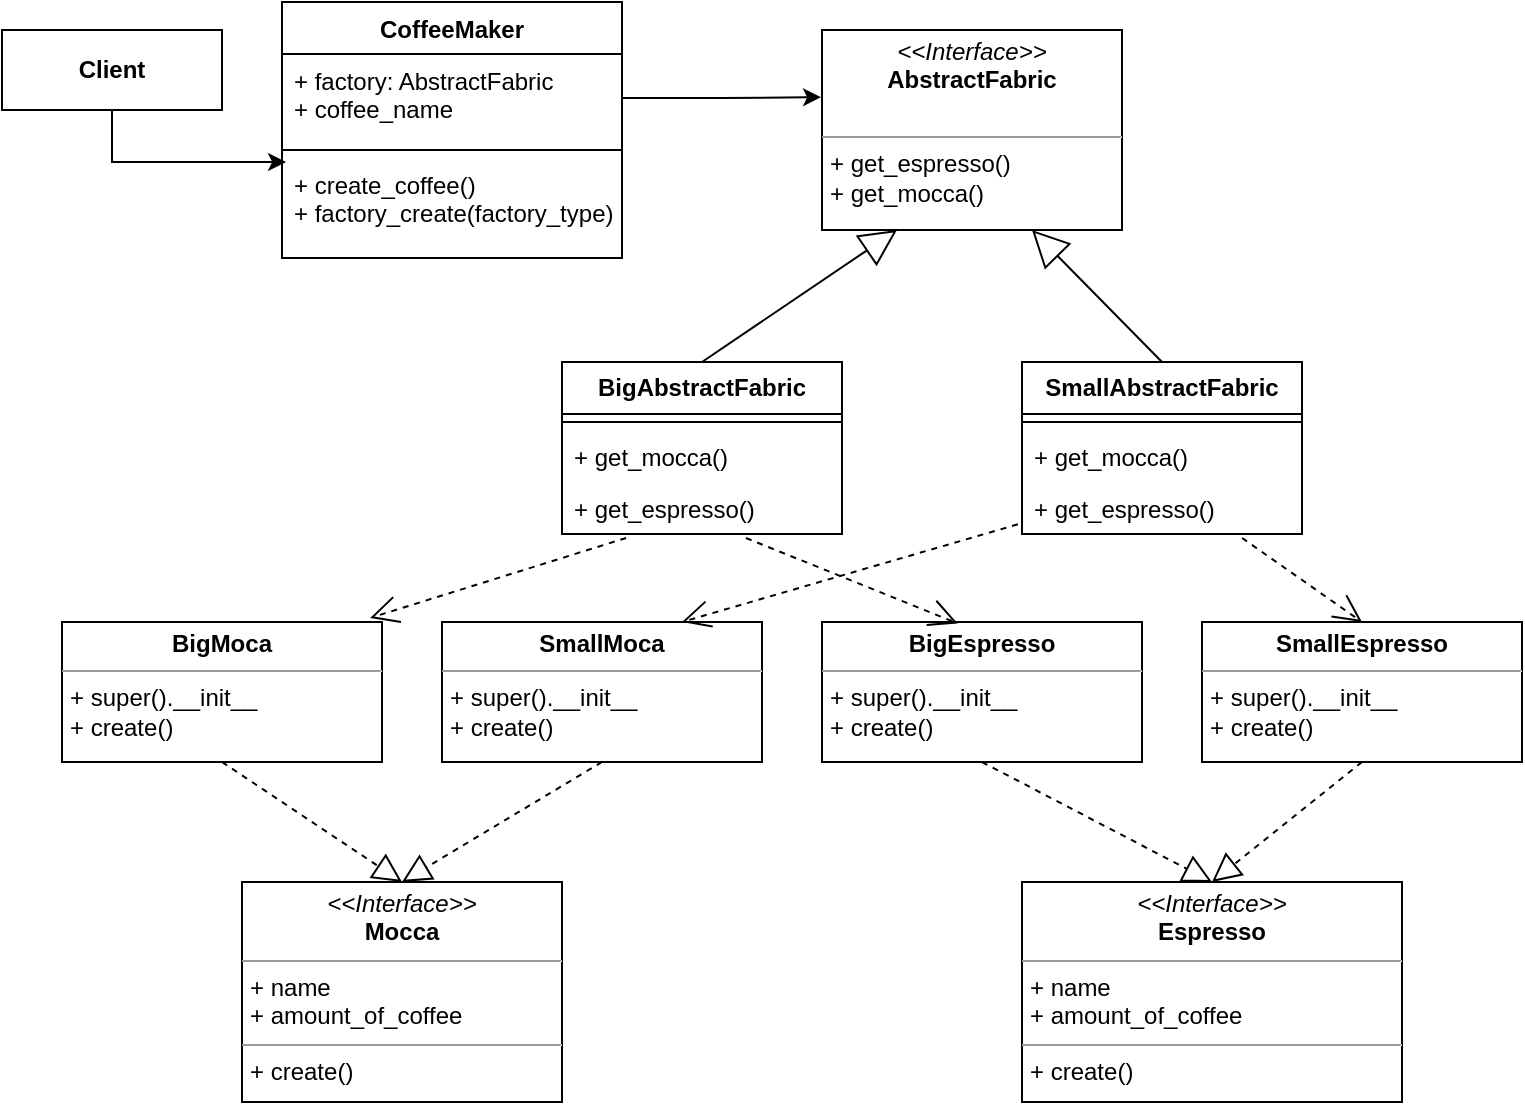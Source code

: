 <mxfile version="21.7.2" type="device">
  <diagram id="C5RBs43oDa-KdzZeNtuy" name="Page-1">
    <mxGraphModel dx="1195" dy="658" grid="1" gridSize="10" guides="1" tooltips="1" connect="1" arrows="1" fold="1" page="1" pageScale="1" pageWidth="827" pageHeight="1169" math="0" shadow="0">
      <root>
        <mxCell id="WIyWlLk6GJQsqaUBKTNV-0" />
        <mxCell id="WIyWlLk6GJQsqaUBKTNV-1" parent="WIyWlLk6GJQsqaUBKTNV-0" />
        <mxCell id="o37lIv0n56Q32Ouu8Zhp-0" value="&lt;p style=&quot;margin:0px;margin-top:4px;text-align:center;&quot;&gt;&lt;i&gt;&amp;lt;&amp;lt;Interface&amp;gt;&amp;gt;&lt;/i&gt;&lt;br&gt;&lt;b&gt;AbstractFabric&lt;/b&gt;&lt;/p&gt;&lt;p style=&quot;margin:0px;margin-left:4px;&quot;&gt;&lt;br&gt;&lt;/p&gt;&lt;hr size=&quot;1&quot;&gt;&lt;p style=&quot;margin:0px;margin-left:4px;&quot;&gt;+ get_espresso()&lt;br&gt;+ get_mocca()&lt;/p&gt;" style="verticalAlign=top;align=left;overflow=fill;fontSize=12;fontFamily=Helvetica;html=1;whiteSpace=wrap;" parent="WIyWlLk6GJQsqaUBKTNV-1" vertex="1">
          <mxGeometry x="430" y="94" width="150" height="100" as="geometry" />
        </mxCell>
        <mxCell id="o37lIv0n56Q32Ouu8Zhp-20" value="" style="edgeStyle=orthogonalEdgeStyle;rounded=0;orthogonalLoop=1;jettySize=auto;html=1;entryX=0.012;entryY=0.04;entryDx=0;entryDy=0;entryPerimeter=0;" parent="WIyWlLk6GJQsqaUBKTNV-1" source="o37lIv0n56Q32Ouu8Zhp-1" target="o37lIv0n56Q32Ouu8Zhp-18" edge="1">
          <mxGeometry relative="1" as="geometry" />
        </mxCell>
        <mxCell id="o37lIv0n56Q32Ouu8Zhp-1" value="&lt;b&gt;Client&lt;/b&gt;" style="html=1;whiteSpace=wrap;" parent="WIyWlLk6GJQsqaUBKTNV-1" vertex="1">
          <mxGeometry x="20" y="94" width="110" height="40" as="geometry" />
        </mxCell>
        <mxCell id="o37lIv0n56Q32Ouu8Zhp-2" value="&lt;b&gt;BigAbstractFabric&lt;/b&gt;" style="swimlane;fontStyle=0;childLayout=stackLayout;horizontal=1;startSize=26;fillColor=none;horizontalStack=0;resizeParent=1;resizeParentMax=0;resizeLast=0;collapsible=1;marginBottom=0;whiteSpace=wrap;html=1;" parent="WIyWlLk6GJQsqaUBKTNV-1" vertex="1">
          <mxGeometry x="300" y="260" width="140" height="86" as="geometry" />
        </mxCell>
        <mxCell id="o37lIv0n56Q32Ouu8Zhp-38" value="" style="line;strokeWidth=1;fillColor=none;align=left;verticalAlign=middle;spacingTop=-1;spacingLeft=3;spacingRight=3;rotatable=0;labelPosition=right;points=[];portConstraint=eastwest;strokeColor=inherit;" parent="o37lIv0n56Q32Ouu8Zhp-2" vertex="1">
          <mxGeometry y="26" width="140" height="8" as="geometry" />
        </mxCell>
        <mxCell id="o37lIv0n56Q32Ouu8Zhp-4" value="+ get_mocca()" style="text;strokeColor=none;fillColor=none;align=left;verticalAlign=top;spacingLeft=4;spacingRight=4;overflow=hidden;rotatable=0;points=[[0,0.5],[1,0.5]];portConstraint=eastwest;whiteSpace=wrap;html=1;" parent="o37lIv0n56Q32Ouu8Zhp-2" vertex="1">
          <mxGeometry y="34" width="140" height="26" as="geometry" />
        </mxCell>
        <mxCell id="o37lIv0n56Q32Ouu8Zhp-5" value="+ get_espresso()" style="text;strokeColor=none;fillColor=none;align=left;verticalAlign=top;spacingLeft=4;spacingRight=4;overflow=hidden;rotatable=0;points=[[0,0.5],[1,0.5]];portConstraint=eastwest;whiteSpace=wrap;html=1;" parent="o37lIv0n56Q32Ouu8Zhp-2" vertex="1">
          <mxGeometry y="60" width="140" height="26" as="geometry" />
        </mxCell>
        <mxCell id="o37lIv0n56Q32Ouu8Zhp-6" value="&lt;b&gt;SmallAbstractFabric&lt;/b&gt;" style="swimlane;fontStyle=0;childLayout=stackLayout;horizontal=1;startSize=26;fillColor=none;horizontalStack=0;resizeParent=1;resizeParentMax=0;resizeLast=0;collapsible=1;marginBottom=0;whiteSpace=wrap;html=1;" parent="WIyWlLk6GJQsqaUBKTNV-1" vertex="1">
          <mxGeometry x="530" y="260" width="140" height="86" as="geometry" />
        </mxCell>
        <mxCell id="o37lIv0n56Q32Ouu8Zhp-39" value="" style="line;strokeWidth=1;fillColor=none;align=left;verticalAlign=middle;spacingTop=-1;spacingLeft=3;spacingRight=3;rotatable=0;labelPosition=right;points=[];portConstraint=eastwest;strokeColor=inherit;" parent="o37lIv0n56Q32Ouu8Zhp-6" vertex="1">
          <mxGeometry y="26" width="140" height="8" as="geometry" />
        </mxCell>
        <mxCell id="o37lIv0n56Q32Ouu8Zhp-7" value="+ get_mocca()" style="text;strokeColor=none;fillColor=none;align=left;verticalAlign=top;spacingLeft=4;spacingRight=4;overflow=hidden;rotatable=0;points=[[0,0.5],[1,0.5]];portConstraint=eastwest;whiteSpace=wrap;html=1;" parent="o37lIv0n56Q32Ouu8Zhp-6" vertex="1">
          <mxGeometry y="34" width="140" height="26" as="geometry" />
        </mxCell>
        <mxCell id="o37lIv0n56Q32Ouu8Zhp-8" value="+ get_espresso()" style="text;strokeColor=none;fillColor=none;align=left;verticalAlign=top;spacingLeft=4;spacingRight=4;overflow=hidden;rotatable=0;points=[[0,0.5],[1,0.5]];portConstraint=eastwest;whiteSpace=wrap;html=1;" parent="o37lIv0n56Q32Ouu8Zhp-6" vertex="1">
          <mxGeometry y="60" width="140" height="26" as="geometry" />
        </mxCell>
        <mxCell id="o37lIv0n56Q32Ouu8Zhp-9" value="&lt;p style=&quot;margin:0px;margin-top:4px;text-align:center;&quot;&gt;&lt;i&gt;&amp;lt;&amp;lt;Interface&amp;gt;&amp;gt;&lt;/i&gt;&lt;br&gt;&lt;b&gt;Mocca&lt;/b&gt;&lt;/p&gt;&lt;hr size=&quot;1&quot;&gt;&lt;p style=&quot;margin:0px;margin-left:4px;&quot;&gt;+ name&lt;br&gt;+ amount_of_coffee&lt;/p&gt;&lt;hr size=&quot;1&quot;&gt;&lt;p style=&quot;margin:0px;margin-left:4px;&quot;&gt;+ create()&lt;br&gt;&lt;br&gt;&lt;/p&gt;" style="verticalAlign=top;align=left;overflow=fill;fontSize=12;fontFamily=Helvetica;html=1;whiteSpace=wrap;" parent="WIyWlLk6GJQsqaUBKTNV-1" vertex="1">
          <mxGeometry x="140" y="520" width="160" height="110" as="geometry" />
        </mxCell>
        <mxCell id="o37lIv0n56Q32Ouu8Zhp-10" value="&lt;p style=&quot;margin:0px;margin-top:4px;text-align:center;&quot;&gt;&lt;i&gt;&amp;lt;&amp;lt;Interface&amp;gt;&amp;gt;&lt;/i&gt;&lt;br&gt;&lt;b&gt;Espresso&lt;/b&gt;&lt;/p&gt;&lt;hr size=&quot;1&quot;&gt;&lt;p style=&quot;margin:0px;margin-left:4px;&quot;&gt;+ name&lt;br&gt;+ amount_of_coffee&lt;/p&gt;&lt;hr size=&quot;1&quot;&gt;&lt;p style=&quot;margin:0px;margin-left:4px;&quot;&gt;+ create()&lt;br&gt;&lt;br&gt;&lt;/p&gt;" style="verticalAlign=top;align=left;overflow=fill;fontSize=12;fontFamily=Helvetica;html=1;whiteSpace=wrap;" parent="WIyWlLk6GJQsqaUBKTNV-1" vertex="1">
          <mxGeometry x="530" y="520" width="190" height="110" as="geometry" />
        </mxCell>
        <mxCell id="o37lIv0n56Q32Ouu8Zhp-11" value="&lt;p style=&quot;margin:0px;margin-top:4px;text-align:center;&quot;&gt;&lt;b&gt;BigMoca&lt;/b&gt;&lt;/p&gt;&lt;hr size=&quot;1&quot;&gt;&lt;p style=&quot;margin:0px;margin-left:4px;&quot;&gt;+ super().__init__&lt;/p&gt;&lt;p style=&quot;margin:0px;margin-left:4px;&quot;&gt;+ create()&lt;/p&gt;&lt;p style=&quot;margin:0px;margin-left:4px;&quot;&gt;&lt;br&gt;&lt;/p&gt;" style="verticalAlign=top;align=left;overflow=fill;fontSize=12;fontFamily=Helvetica;html=1;whiteSpace=wrap;" parent="WIyWlLk6GJQsqaUBKTNV-1" vertex="1">
          <mxGeometry x="50" y="390" width="160" height="70" as="geometry" />
        </mxCell>
        <mxCell id="o37lIv0n56Q32Ouu8Zhp-12" value="&lt;p style=&quot;margin:0px;margin-top:4px;text-align:center;&quot;&gt;&lt;b&gt;SmallMoca&lt;/b&gt;&lt;/p&gt;&lt;hr size=&quot;1&quot;&gt;&lt;p style=&quot;margin:0px;margin-left:4px;&quot;&gt;+ super().__init__&lt;/p&gt;&lt;p style=&quot;margin:0px;margin-left:4px;&quot;&gt;+ create()&lt;/p&gt;&lt;p style=&quot;margin:0px;margin-left:4px;&quot;&gt;&lt;br&gt;&lt;/p&gt;" style="verticalAlign=top;align=left;overflow=fill;fontSize=12;fontFamily=Helvetica;html=1;whiteSpace=wrap;" parent="WIyWlLk6GJQsqaUBKTNV-1" vertex="1">
          <mxGeometry x="240" y="390" width="160" height="70" as="geometry" />
        </mxCell>
        <mxCell id="o37lIv0n56Q32Ouu8Zhp-13" value="&lt;p style=&quot;margin:0px;margin-top:4px;text-align:center;&quot;&gt;&lt;b&gt;BigEspresso&lt;/b&gt;&lt;/p&gt;&lt;hr size=&quot;1&quot;&gt;&lt;p style=&quot;margin:0px;margin-left:4px;&quot;&gt;+ super().__init__&lt;/p&gt;&lt;p style=&quot;margin:0px;margin-left:4px;&quot;&gt;+ create()&lt;/p&gt;&lt;p style=&quot;margin:0px;margin-left:4px;&quot;&gt;&lt;br&gt;&lt;/p&gt;" style="verticalAlign=top;align=left;overflow=fill;fontSize=12;fontFamily=Helvetica;html=1;whiteSpace=wrap;" parent="WIyWlLk6GJQsqaUBKTNV-1" vertex="1">
          <mxGeometry x="430" y="390" width="160" height="70" as="geometry" />
        </mxCell>
        <mxCell id="o37lIv0n56Q32Ouu8Zhp-14" value="&lt;p style=&quot;margin:0px;margin-top:4px;text-align:center;&quot;&gt;&lt;b&gt;SmallEspresso&lt;/b&gt;&lt;/p&gt;&lt;hr size=&quot;1&quot;&gt;&lt;p style=&quot;margin:0px;margin-left:4px;&quot;&gt;+ super().__init__&lt;/p&gt;&lt;p style=&quot;margin:0px;margin-left:4px;&quot;&gt;+ create()&lt;/p&gt;&lt;p style=&quot;margin:0px;margin-left:4px;&quot;&gt;&lt;br&gt;&lt;/p&gt;" style="verticalAlign=top;align=left;overflow=fill;fontSize=12;fontFamily=Helvetica;html=1;whiteSpace=wrap;" parent="WIyWlLk6GJQsqaUBKTNV-1" vertex="1">
          <mxGeometry x="620" y="390" width="160" height="70" as="geometry" />
        </mxCell>
        <mxCell id="o37lIv0n56Q32Ouu8Zhp-15" value="CoffeeMaker" style="swimlane;fontStyle=1;align=center;verticalAlign=top;childLayout=stackLayout;horizontal=1;startSize=26;horizontalStack=0;resizeParent=1;resizeParentMax=0;resizeLast=0;collapsible=1;marginBottom=0;whiteSpace=wrap;html=1;" parent="WIyWlLk6GJQsqaUBKTNV-1" vertex="1">
          <mxGeometry x="160" y="80" width="170" height="128" as="geometry" />
        </mxCell>
        <mxCell id="o37lIv0n56Q32Ouu8Zhp-16" value="+ factory: AbstractFabric&lt;br&gt;+ coffee_name" style="text;strokeColor=none;fillColor=none;align=left;verticalAlign=top;spacingLeft=4;spacingRight=4;overflow=hidden;rotatable=0;points=[[0,0.5],[1,0.5]];portConstraint=eastwest;whiteSpace=wrap;html=1;" parent="o37lIv0n56Q32Ouu8Zhp-15" vertex="1">
          <mxGeometry y="26" width="170" height="44" as="geometry" />
        </mxCell>
        <mxCell id="o37lIv0n56Q32Ouu8Zhp-17" value="" style="line;strokeWidth=1;fillColor=none;align=left;verticalAlign=middle;spacingTop=-1;spacingLeft=3;spacingRight=3;rotatable=0;labelPosition=right;points=[];portConstraint=eastwest;strokeColor=inherit;" parent="o37lIv0n56Q32Ouu8Zhp-15" vertex="1">
          <mxGeometry y="70" width="170" height="8" as="geometry" />
        </mxCell>
        <mxCell id="o37lIv0n56Q32Ouu8Zhp-18" value="+ create_coffee()&lt;br&gt;+ factory_create(factory_type)" style="text;strokeColor=none;fillColor=none;align=left;verticalAlign=top;spacingLeft=4;spacingRight=4;overflow=hidden;rotatable=0;points=[[0,0.5],[1,0.5]];portConstraint=eastwest;whiteSpace=wrap;html=1;" parent="o37lIv0n56Q32Ouu8Zhp-15" vertex="1">
          <mxGeometry y="78" width="170" height="50" as="geometry" />
        </mxCell>
        <mxCell id="o37lIv0n56Q32Ouu8Zhp-22" style="edgeStyle=orthogonalEdgeStyle;rounded=0;orthogonalLoop=1;jettySize=auto;html=1;exitX=1;exitY=0.5;exitDx=0;exitDy=0;entryX=-0.003;entryY=0.336;entryDx=0;entryDy=0;entryPerimeter=0;" parent="WIyWlLk6GJQsqaUBKTNV-1" source="o37lIv0n56Q32Ouu8Zhp-16" target="o37lIv0n56Q32Ouu8Zhp-0" edge="1">
          <mxGeometry relative="1" as="geometry" />
        </mxCell>
        <mxCell id="o37lIv0n56Q32Ouu8Zhp-23" value="" style="endArrow=block;endSize=16;endFill=0;html=1;rounded=0;entryX=0.25;entryY=1;entryDx=0;entryDy=0;exitX=0.5;exitY=0;exitDx=0;exitDy=0;" parent="WIyWlLk6GJQsqaUBKTNV-1" source="o37lIv0n56Q32Ouu8Zhp-2" target="o37lIv0n56Q32Ouu8Zhp-0" edge="1">
          <mxGeometry width="160" relative="1" as="geometry">
            <mxPoint x="330" y="230" as="sourcePoint" />
            <mxPoint x="490" y="230" as="targetPoint" />
          </mxGeometry>
        </mxCell>
        <mxCell id="o37lIv0n56Q32Ouu8Zhp-25" value="" style="endArrow=block;endSize=16;endFill=0;html=1;rounded=0;entryX=0.7;entryY=1;entryDx=0;entryDy=0;entryPerimeter=0;exitX=0.5;exitY=0;exitDx=0;exitDy=0;" parent="WIyWlLk6GJQsqaUBKTNV-1" source="o37lIv0n56Q32Ouu8Zhp-6" target="o37lIv0n56Q32Ouu8Zhp-0" edge="1">
          <mxGeometry width="160" relative="1" as="geometry">
            <mxPoint x="590" y="240" as="sourcePoint" />
            <mxPoint x="666" y="186" as="targetPoint" />
          </mxGeometry>
        </mxCell>
        <mxCell id="o37lIv0n56Q32Ouu8Zhp-26" value="" style="endArrow=open;endSize=12;dashed=1;html=1;rounded=0;entryX=0.963;entryY=-0.029;entryDx=0;entryDy=0;entryPerimeter=0;exitX=0.229;exitY=1.077;exitDx=0;exitDy=0;exitPerimeter=0;" parent="WIyWlLk6GJQsqaUBKTNV-1" source="o37lIv0n56Q32Ouu8Zhp-5" target="o37lIv0n56Q32Ouu8Zhp-11" edge="1">
          <mxGeometry width="160" relative="1" as="geometry">
            <mxPoint x="310" y="300" as="sourcePoint" />
            <mxPoint x="90" y="300" as="targetPoint" />
          </mxGeometry>
        </mxCell>
        <mxCell id="o37lIv0n56Q32Ouu8Zhp-27" value="" style="endArrow=open;endSize=12;dashed=1;html=1;rounded=0;entryX=0.424;entryY=0.01;entryDx=0;entryDy=0;entryPerimeter=0;exitX=0.657;exitY=1.077;exitDx=0;exitDy=0;exitPerimeter=0;" parent="WIyWlLk6GJQsqaUBKTNV-1" source="o37lIv0n56Q32Ouu8Zhp-5" target="o37lIv0n56Q32Ouu8Zhp-13" edge="1">
          <mxGeometry width="160" relative="1" as="geometry">
            <mxPoint x="330" y="320" as="sourcePoint" />
            <mxPoint x="224" y="408" as="targetPoint" />
          </mxGeometry>
        </mxCell>
        <mxCell id="o37lIv0n56Q32Ouu8Zhp-28" value="" style="endArrow=open;endSize=12;dashed=1;html=1;rounded=0;entryX=0.5;entryY=0;entryDx=0;entryDy=0;exitX=0.786;exitY=1.077;exitDx=0;exitDy=0;exitPerimeter=0;" parent="WIyWlLk6GJQsqaUBKTNV-1" source="o37lIv0n56Q32Ouu8Zhp-8" target="o37lIv0n56Q32Ouu8Zhp-14" edge="1">
          <mxGeometry width="160" relative="1" as="geometry">
            <mxPoint x="780" y="235" as="sourcePoint" />
            <mxPoint x="674" y="323" as="targetPoint" />
          </mxGeometry>
        </mxCell>
        <mxCell id="o37lIv0n56Q32Ouu8Zhp-29" value="" style="endArrow=open;endSize=12;dashed=1;html=1;rounded=0;entryX=0.75;entryY=0;entryDx=0;entryDy=0;exitX=-0.015;exitY=0.814;exitDx=0;exitDy=0;exitPerimeter=0;" parent="WIyWlLk6GJQsqaUBKTNV-1" source="o37lIv0n56Q32Ouu8Zhp-8" target="o37lIv0n56Q32Ouu8Zhp-12" edge="1">
          <mxGeometry width="160" relative="1" as="geometry">
            <mxPoint x="500" y="300" as="sourcePoint" />
            <mxPoint x="454" y="372" as="targetPoint" />
          </mxGeometry>
        </mxCell>
        <mxCell id="o37lIv0n56Q32Ouu8Zhp-32" value="" style="endArrow=block;dashed=1;endFill=0;endSize=12;html=1;rounded=0;exitX=0.5;exitY=1;exitDx=0;exitDy=0;entryX=0.5;entryY=0;entryDx=0;entryDy=0;" parent="WIyWlLk6GJQsqaUBKTNV-1" source="o37lIv0n56Q32Ouu8Zhp-11" target="o37lIv0n56Q32Ouu8Zhp-9" edge="1">
          <mxGeometry width="160" relative="1" as="geometry">
            <mxPoint x="120" y="490" as="sourcePoint" />
            <mxPoint x="280" y="490" as="targetPoint" />
          </mxGeometry>
        </mxCell>
        <mxCell id="o37lIv0n56Q32Ouu8Zhp-33" value="" style="endArrow=block;dashed=1;endFill=0;endSize=12;html=1;rounded=0;exitX=0.5;exitY=1;exitDx=0;exitDy=0;" parent="WIyWlLk6GJQsqaUBKTNV-1" edge="1">
          <mxGeometry width="160" relative="1" as="geometry">
            <mxPoint x="320" y="460" as="sourcePoint" />
            <mxPoint x="220" y="520" as="targetPoint" />
          </mxGeometry>
        </mxCell>
        <mxCell id="o37lIv0n56Q32Ouu8Zhp-34" value="" style="endArrow=block;dashed=1;endFill=0;endSize=12;html=1;rounded=0;exitX=0.5;exitY=1;exitDx=0;exitDy=0;entryX=0.5;entryY=0;entryDx=0;entryDy=0;" parent="WIyWlLk6GJQsqaUBKTNV-1" target="o37lIv0n56Q32Ouu8Zhp-10" edge="1">
          <mxGeometry width="160" relative="1" as="geometry">
            <mxPoint x="510" y="460" as="sourcePoint" />
            <mxPoint x="600" y="520" as="targetPoint" />
          </mxGeometry>
        </mxCell>
        <mxCell id="o37lIv0n56Q32Ouu8Zhp-35" value="" style="endArrow=block;dashed=1;endFill=0;endSize=12;html=1;rounded=0;exitX=0.5;exitY=1;exitDx=0;exitDy=0;entryX=0.5;entryY=0;entryDx=0;entryDy=0;" parent="WIyWlLk6GJQsqaUBKTNV-1" target="o37lIv0n56Q32Ouu8Zhp-10" edge="1">
          <mxGeometry width="160" relative="1" as="geometry">
            <mxPoint x="700" y="460" as="sourcePoint" />
            <mxPoint x="815" y="520" as="targetPoint" />
          </mxGeometry>
        </mxCell>
      </root>
    </mxGraphModel>
  </diagram>
</mxfile>
